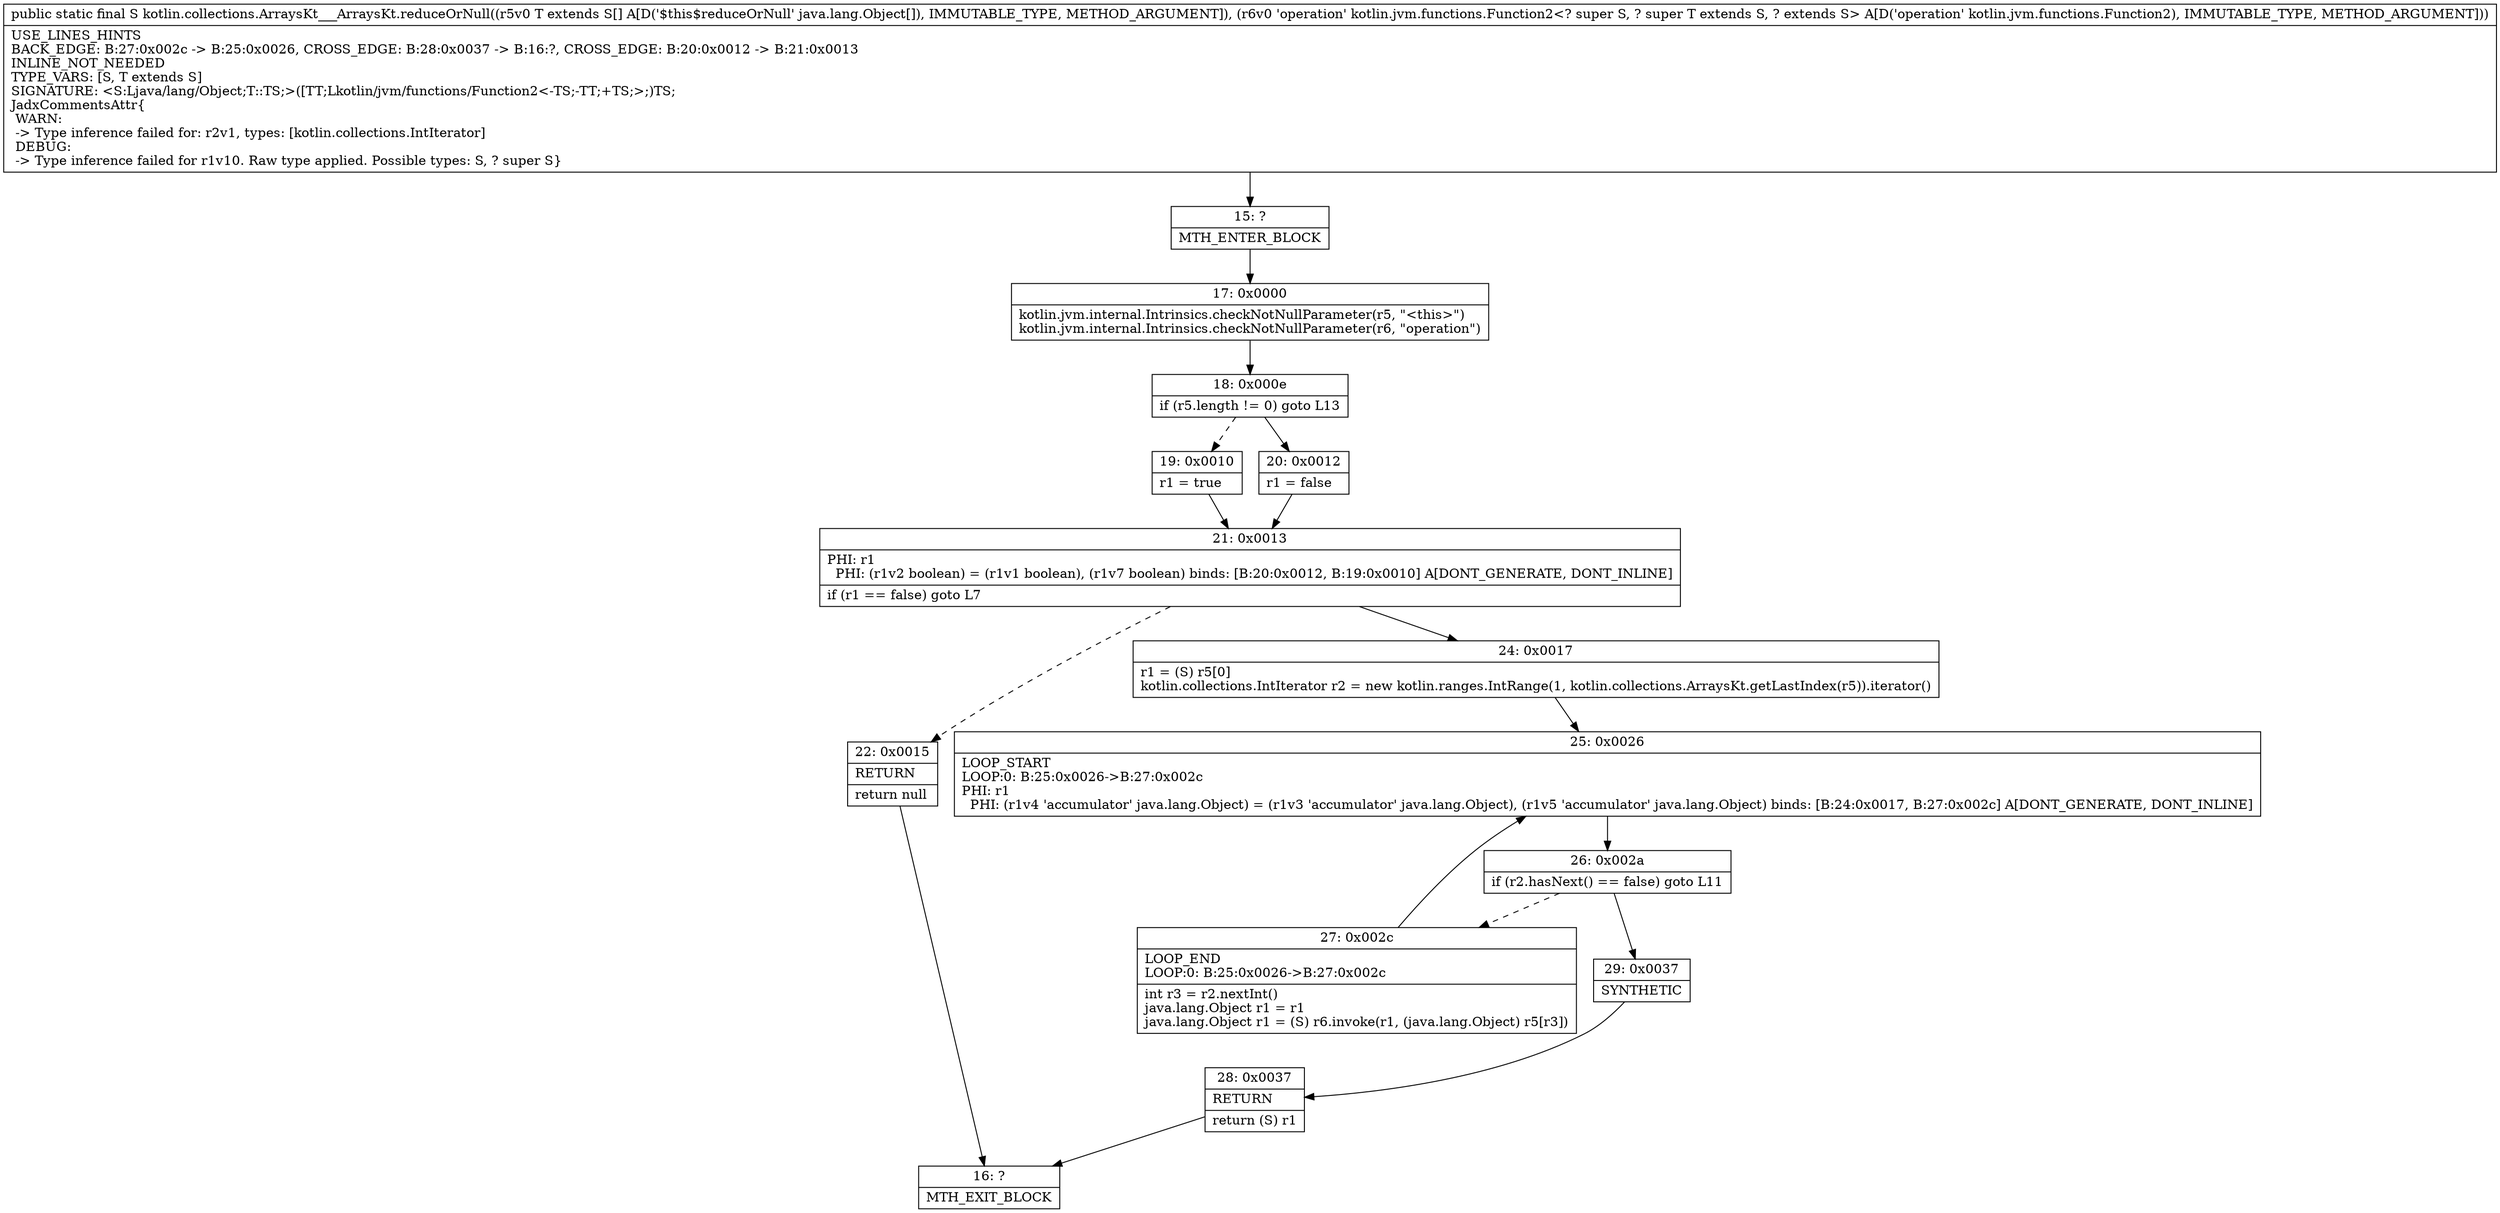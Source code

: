 digraph "CFG forkotlin.collections.ArraysKt___ArraysKt.reduceOrNull([Ljava\/lang\/Object;Lkotlin\/jvm\/functions\/Function2;)Ljava\/lang\/Object;" {
Node_15 [shape=record,label="{15\:\ ?|MTH_ENTER_BLOCK\l}"];
Node_17 [shape=record,label="{17\:\ 0x0000|kotlin.jvm.internal.Intrinsics.checkNotNullParameter(r5, \"\<this\>\")\lkotlin.jvm.internal.Intrinsics.checkNotNullParameter(r6, \"operation\")\l}"];
Node_18 [shape=record,label="{18\:\ 0x000e|if (r5.length != 0) goto L13\l}"];
Node_19 [shape=record,label="{19\:\ 0x0010|r1 = true\l}"];
Node_21 [shape=record,label="{21\:\ 0x0013|PHI: r1 \l  PHI: (r1v2 boolean) = (r1v1 boolean), (r1v7 boolean) binds: [B:20:0x0012, B:19:0x0010] A[DONT_GENERATE, DONT_INLINE]\l|if (r1 == false) goto L7\l}"];
Node_22 [shape=record,label="{22\:\ 0x0015|RETURN\l|return null\l}"];
Node_16 [shape=record,label="{16\:\ ?|MTH_EXIT_BLOCK\l}"];
Node_24 [shape=record,label="{24\:\ 0x0017|r1 = (S) r5[0]\lkotlin.collections.IntIterator r2 = new kotlin.ranges.IntRange(1, kotlin.collections.ArraysKt.getLastIndex(r5)).iterator()\l}"];
Node_25 [shape=record,label="{25\:\ 0x0026|LOOP_START\lLOOP:0: B:25:0x0026\-\>B:27:0x002c\lPHI: r1 \l  PHI: (r1v4 'accumulator' java.lang.Object) = (r1v3 'accumulator' java.lang.Object), (r1v5 'accumulator' java.lang.Object) binds: [B:24:0x0017, B:27:0x002c] A[DONT_GENERATE, DONT_INLINE]\l}"];
Node_26 [shape=record,label="{26\:\ 0x002a|if (r2.hasNext() == false) goto L11\l}"];
Node_27 [shape=record,label="{27\:\ 0x002c|LOOP_END\lLOOP:0: B:25:0x0026\-\>B:27:0x002c\l|int r3 = r2.nextInt()\ljava.lang.Object r1 = r1\ljava.lang.Object r1 = (S) r6.invoke(r1, (java.lang.Object) r5[r3])\l}"];
Node_29 [shape=record,label="{29\:\ 0x0037|SYNTHETIC\l}"];
Node_28 [shape=record,label="{28\:\ 0x0037|RETURN\l|return (S) r1\l}"];
Node_20 [shape=record,label="{20\:\ 0x0012|r1 = false\l}"];
MethodNode[shape=record,label="{public static final S kotlin.collections.ArraysKt___ArraysKt.reduceOrNull((r5v0 T extends S[] A[D('$this$reduceOrNull' java.lang.Object[]), IMMUTABLE_TYPE, METHOD_ARGUMENT]), (r6v0 'operation' kotlin.jvm.functions.Function2\<? super S, ? super T extends S, ? extends S\> A[D('operation' kotlin.jvm.functions.Function2), IMMUTABLE_TYPE, METHOD_ARGUMENT]))  | USE_LINES_HINTS\lBACK_EDGE: B:27:0x002c \-\> B:25:0x0026, CROSS_EDGE: B:28:0x0037 \-\> B:16:?, CROSS_EDGE: B:20:0x0012 \-\> B:21:0x0013\lINLINE_NOT_NEEDED\lTYPE_VARS: [S, T extends S]\lSIGNATURE: \<S:Ljava\/lang\/Object;T::TS;\>([TT;Lkotlin\/jvm\/functions\/Function2\<\-TS;\-TT;+TS;\>;)TS;\lJadxCommentsAttr\{\l WARN: \l \-\> Type inference failed for: r2v1, types: [kotlin.collections.IntIterator]\l DEBUG: \l \-\> Type inference failed for r1v10. Raw type applied. Possible types: S, ? super S\}\l}"];
MethodNode -> Node_15;Node_15 -> Node_17;
Node_17 -> Node_18;
Node_18 -> Node_19[style=dashed];
Node_18 -> Node_20;
Node_19 -> Node_21;
Node_21 -> Node_22[style=dashed];
Node_21 -> Node_24;
Node_22 -> Node_16;
Node_24 -> Node_25;
Node_25 -> Node_26;
Node_26 -> Node_27[style=dashed];
Node_26 -> Node_29;
Node_27 -> Node_25;
Node_29 -> Node_28;
Node_28 -> Node_16;
Node_20 -> Node_21;
}

